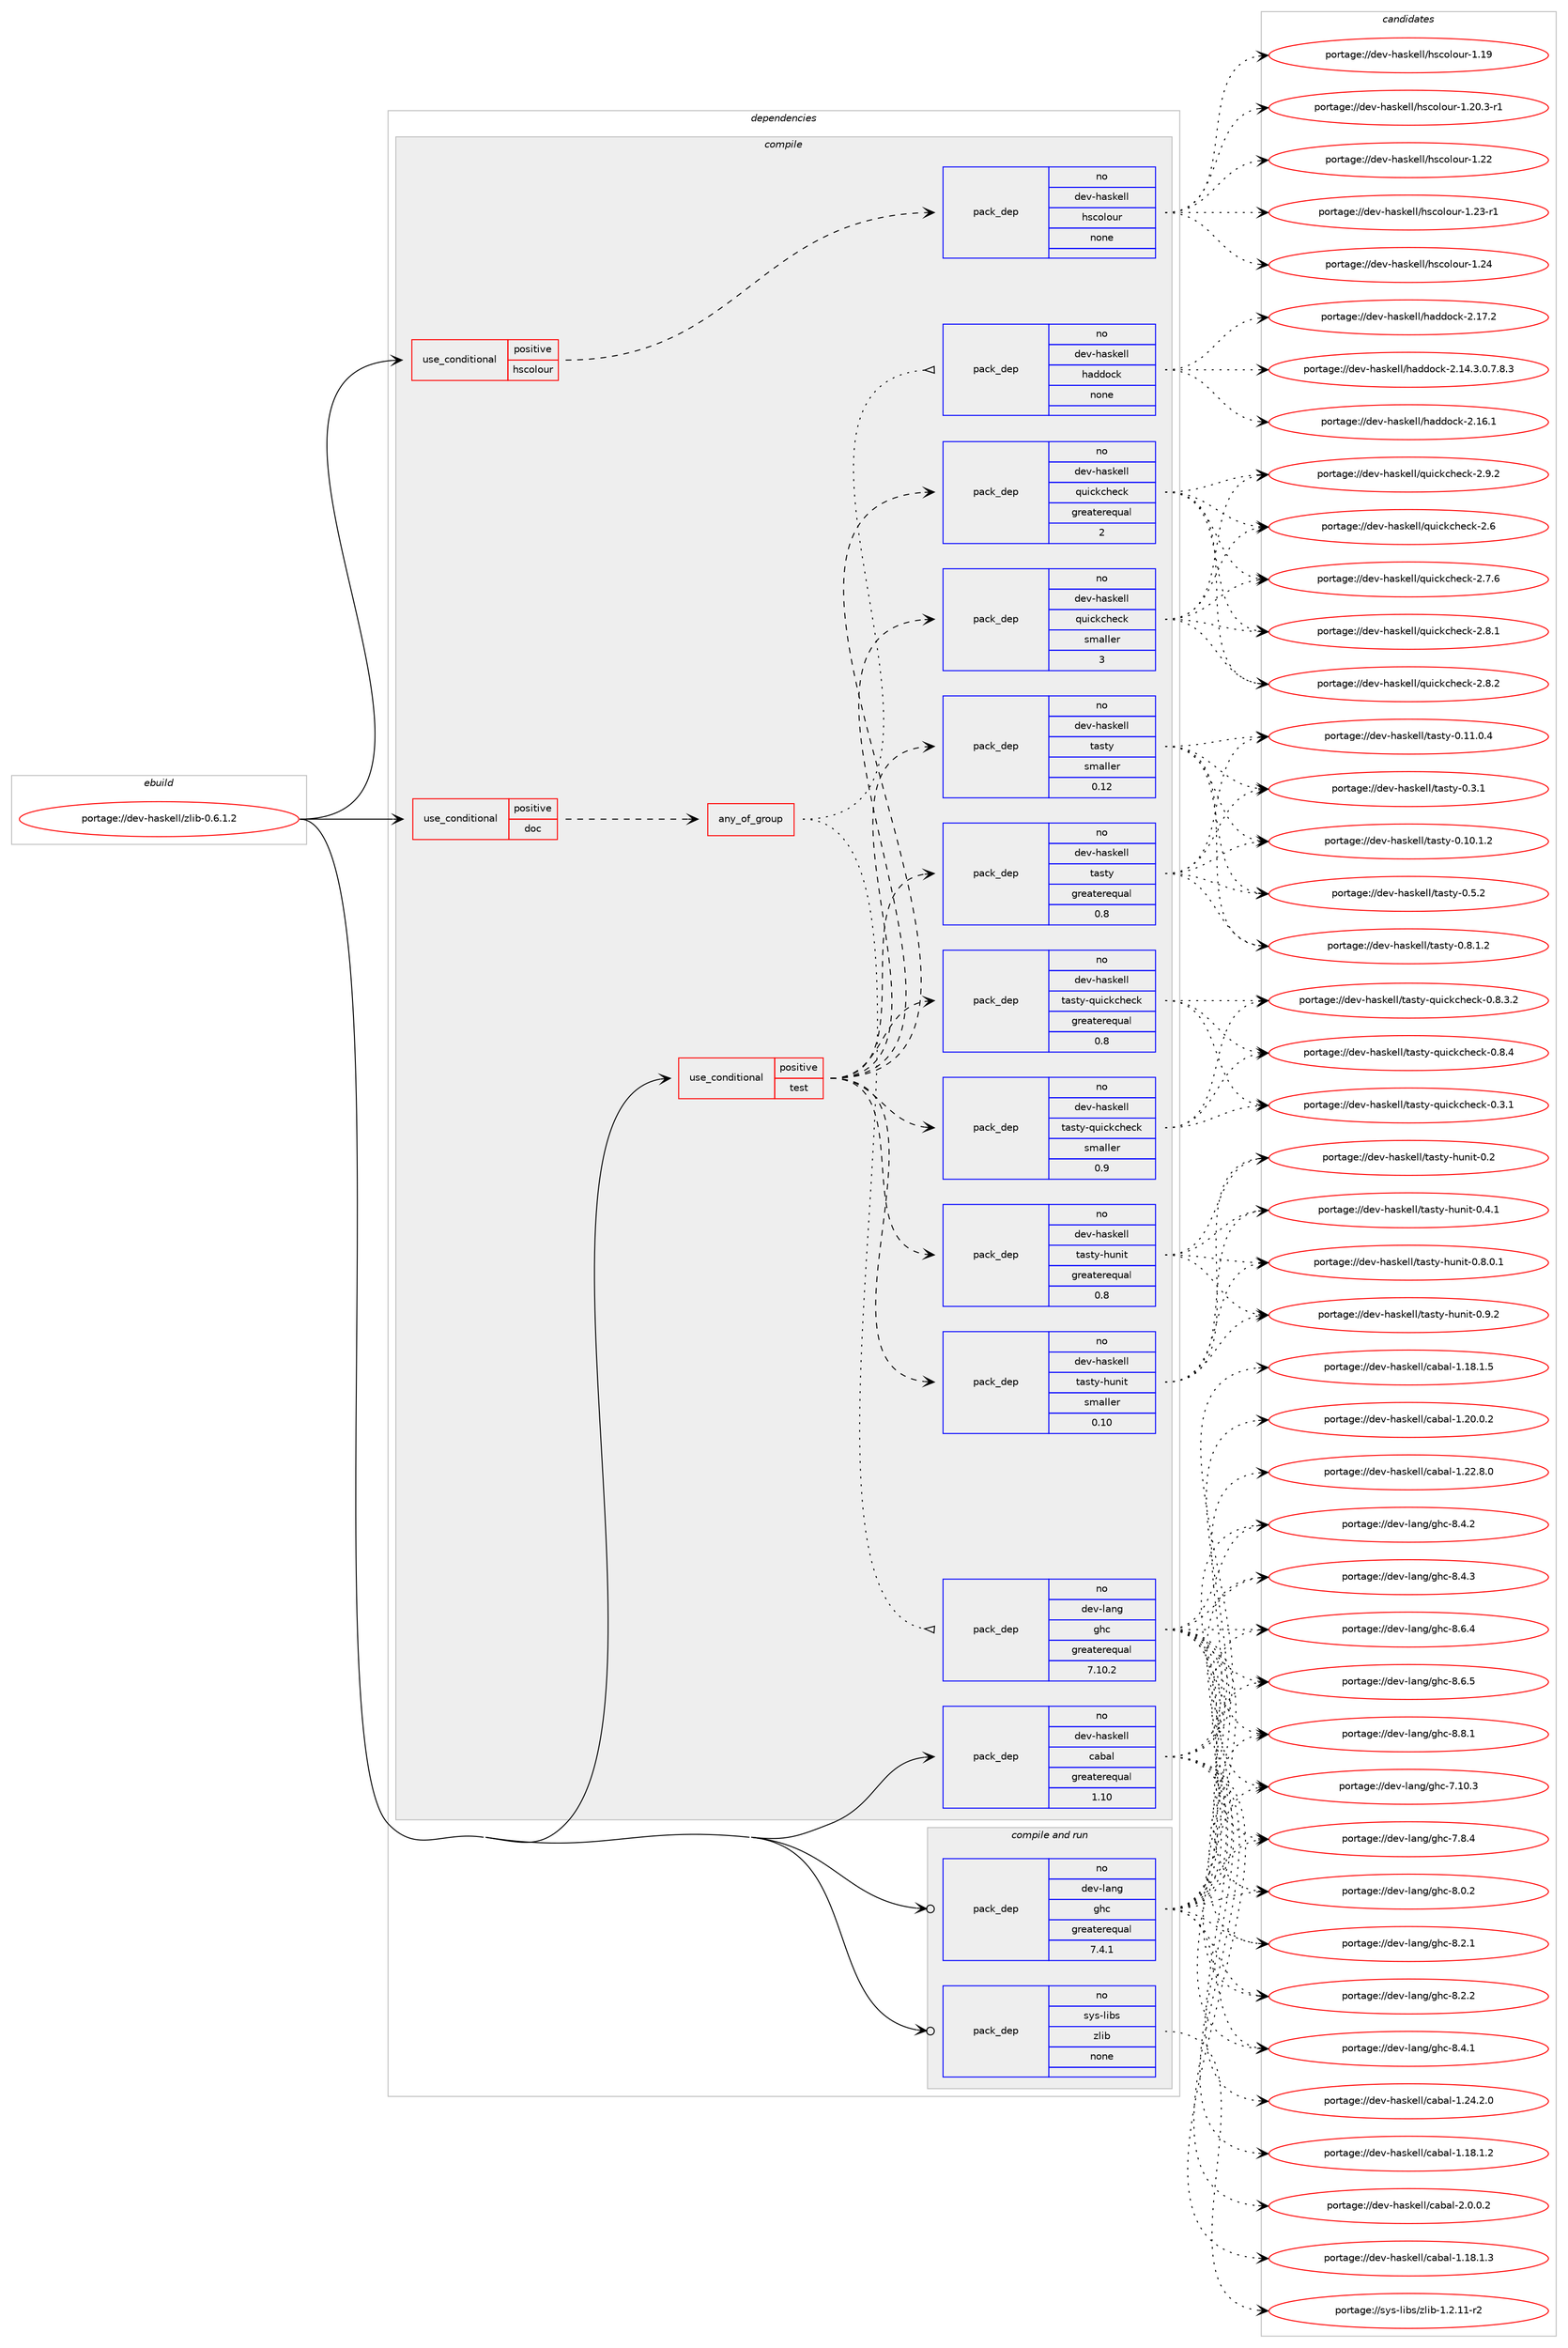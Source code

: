 digraph prolog {

# *************
# Graph options
# *************

newrank=true;
concentrate=true;
compound=true;
graph [rankdir=LR,fontname=Helvetica,fontsize=10,ranksep=1.5];#, ranksep=2.5, nodesep=0.2];
edge  [arrowhead=vee];
node  [fontname=Helvetica,fontsize=10];

# **********
# The ebuild
# **********

subgraph cluster_leftcol {
color=gray;
rank=same;
label=<<i>ebuild</i>>;
id [label="portage://dev-haskell/zlib-0.6.1.2", color=red, width=4, href="../dev-haskell/zlib-0.6.1.2.svg"];
}

# ****************
# The dependencies
# ****************

subgraph cluster_midcol {
color=gray;
label=<<i>dependencies</i>>;
subgraph cluster_compile {
fillcolor="#eeeeee";
style=filled;
label=<<i>compile</i>>;
subgraph cond17890 {
dependency85642 [label=<<TABLE BORDER="0" CELLBORDER="1" CELLSPACING="0" CELLPADDING="4"><TR><TD ROWSPAN="3" CELLPADDING="10">use_conditional</TD></TR><TR><TD>positive</TD></TR><TR><TD>doc</TD></TR></TABLE>>, shape=none, color=red];
subgraph any2649 {
dependency85643 [label=<<TABLE BORDER="0" CELLBORDER="1" CELLSPACING="0" CELLPADDING="4"><TR><TD CELLPADDING="10">any_of_group</TD></TR></TABLE>>, shape=none, color=red];subgraph pack65044 {
dependency85644 [label=<<TABLE BORDER="0" CELLBORDER="1" CELLSPACING="0" CELLPADDING="4" WIDTH="220"><TR><TD ROWSPAN="6" CELLPADDING="30">pack_dep</TD></TR><TR><TD WIDTH="110">no</TD></TR><TR><TD>dev-haskell</TD></TR><TR><TD>haddock</TD></TR><TR><TD>none</TD></TR><TR><TD></TD></TR></TABLE>>, shape=none, color=blue];
}
dependency85643:e -> dependency85644:w [weight=20,style="dotted",arrowhead="oinv"];
subgraph pack65045 {
dependency85645 [label=<<TABLE BORDER="0" CELLBORDER="1" CELLSPACING="0" CELLPADDING="4" WIDTH="220"><TR><TD ROWSPAN="6" CELLPADDING="30">pack_dep</TD></TR><TR><TD WIDTH="110">no</TD></TR><TR><TD>dev-lang</TD></TR><TR><TD>ghc</TD></TR><TR><TD>greaterequal</TD></TR><TR><TD>7.10.2</TD></TR></TABLE>>, shape=none, color=blue];
}
dependency85643:e -> dependency85645:w [weight=20,style="dotted",arrowhead="oinv"];
}
dependency85642:e -> dependency85643:w [weight=20,style="dashed",arrowhead="vee"];
}
id:e -> dependency85642:w [weight=20,style="solid",arrowhead="vee"];
subgraph cond17891 {
dependency85646 [label=<<TABLE BORDER="0" CELLBORDER="1" CELLSPACING="0" CELLPADDING="4"><TR><TD ROWSPAN="3" CELLPADDING="10">use_conditional</TD></TR><TR><TD>positive</TD></TR><TR><TD>hscolour</TD></TR></TABLE>>, shape=none, color=red];
subgraph pack65046 {
dependency85647 [label=<<TABLE BORDER="0" CELLBORDER="1" CELLSPACING="0" CELLPADDING="4" WIDTH="220"><TR><TD ROWSPAN="6" CELLPADDING="30">pack_dep</TD></TR><TR><TD WIDTH="110">no</TD></TR><TR><TD>dev-haskell</TD></TR><TR><TD>hscolour</TD></TR><TR><TD>none</TD></TR><TR><TD></TD></TR></TABLE>>, shape=none, color=blue];
}
dependency85646:e -> dependency85647:w [weight=20,style="dashed",arrowhead="vee"];
}
id:e -> dependency85646:w [weight=20,style="solid",arrowhead="vee"];
subgraph cond17892 {
dependency85648 [label=<<TABLE BORDER="0" CELLBORDER="1" CELLSPACING="0" CELLPADDING="4"><TR><TD ROWSPAN="3" CELLPADDING="10">use_conditional</TD></TR><TR><TD>positive</TD></TR><TR><TD>test</TD></TR></TABLE>>, shape=none, color=red];
subgraph pack65047 {
dependency85649 [label=<<TABLE BORDER="0" CELLBORDER="1" CELLSPACING="0" CELLPADDING="4" WIDTH="220"><TR><TD ROWSPAN="6" CELLPADDING="30">pack_dep</TD></TR><TR><TD WIDTH="110">no</TD></TR><TR><TD>dev-haskell</TD></TR><TR><TD>quickcheck</TD></TR><TR><TD>greaterequal</TD></TR><TR><TD>2</TD></TR></TABLE>>, shape=none, color=blue];
}
dependency85648:e -> dependency85649:w [weight=20,style="dashed",arrowhead="vee"];
subgraph pack65048 {
dependency85650 [label=<<TABLE BORDER="0" CELLBORDER="1" CELLSPACING="0" CELLPADDING="4" WIDTH="220"><TR><TD ROWSPAN="6" CELLPADDING="30">pack_dep</TD></TR><TR><TD WIDTH="110">no</TD></TR><TR><TD>dev-haskell</TD></TR><TR><TD>quickcheck</TD></TR><TR><TD>smaller</TD></TR><TR><TD>3</TD></TR></TABLE>>, shape=none, color=blue];
}
dependency85648:e -> dependency85650:w [weight=20,style="dashed",arrowhead="vee"];
subgraph pack65049 {
dependency85651 [label=<<TABLE BORDER="0" CELLBORDER="1" CELLSPACING="0" CELLPADDING="4" WIDTH="220"><TR><TD ROWSPAN="6" CELLPADDING="30">pack_dep</TD></TR><TR><TD WIDTH="110">no</TD></TR><TR><TD>dev-haskell</TD></TR><TR><TD>tasty</TD></TR><TR><TD>greaterequal</TD></TR><TR><TD>0.8</TD></TR></TABLE>>, shape=none, color=blue];
}
dependency85648:e -> dependency85651:w [weight=20,style="dashed",arrowhead="vee"];
subgraph pack65050 {
dependency85652 [label=<<TABLE BORDER="0" CELLBORDER="1" CELLSPACING="0" CELLPADDING="4" WIDTH="220"><TR><TD ROWSPAN="6" CELLPADDING="30">pack_dep</TD></TR><TR><TD WIDTH="110">no</TD></TR><TR><TD>dev-haskell</TD></TR><TR><TD>tasty</TD></TR><TR><TD>smaller</TD></TR><TR><TD>0.12</TD></TR></TABLE>>, shape=none, color=blue];
}
dependency85648:e -> dependency85652:w [weight=20,style="dashed",arrowhead="vee"];
subgraph pack65051 {
dependency85653 [label=<<TABLE BORDER="0" CELLBORDER="1" CELLSPACING="0" CELLPADDING="4" WIDTH="220"><TR><TD ROWSPAN="6" CELLPADDING="30">pack_dep</TD></TR><TR><TD WIDTH="110">no</TD></TR><TR><TD>dev-haskell</TD></TR><TR><TD>tasty-hunit</TD></TR><TR><TD>greaterequal</TD></TR><TR><TD>0.8</TD></TR></TABLE>>, shape=none, color=blue];
}
dependency85648:e -> dependency85653:w [weight=20,style="dashed",arrowhead="vee"];
subgraph pack65052 {
dependency85654 [label=<<TABLE BORDER="0" CELLBORDER="1" CELLSPACING="0" CELLPADDING="4" WIDTH="220"><TR><TD ROWSPAN="6" CELLPADDING="30">pack_dep</TD></TR><TR><TD WIDTH="110">no</TD></TR><TR><TD>dev-haskell</TD></TR><TR><TD>tasty-hunit</TD></TR><TR><TD>smaller</TD></TR><TR><TD>0.10</TD></TR></TABLE>>, shape=none, color=blue];
}
dependency85648:e -> dependency85654:w [weight=20,style="dashed",arrowhead="vee"];
subgraph pack65053 {
dependency85655 [label=<<TABLE BORDER="0" CELLBORDER="1" CELLSPACING="0" CELLPADDING="4" WIDTH="220"><TR><TD ROWSPAN="6" CELLPADDING="30">pack_dep</TD></TR><TR><TD WIDTH="110">no</TD></TR><TR><TD>dev-haskell</TD></TR><TR><TD>tasty-quickcheck</TD></TR><TR><TD>greaterequal</TD></TR><TR><TD>0.8</TD></TR></TABLE>>, shape=none, color=blue];
}
dependency85648:e -> dependency85655:w [weight=20,style="dashed",arrowhead="vee"];
subgraph pack65054 {
dependency85656 [label=<<TABLE BORDER="0" CELLBORDER="1" CELLSPACING="0" CELLPADDING="4" WIDTH="220"><TR><TD ROWSPAN="6" CELLPADDING="30">pack_dep</TD></TR><TR><TD WIDTH="110">no</TD></TR><TR><TD>dev-haskell</TD></TR><TR><TD>tasty-quickcheck</TD></TR><TR><TD>smaller</TD></TR><TR><TD>0.9</TD></TR></TABLE>>, shape=none, color=blue];
}
dependency85648:e -> dependency85656:w [weight=20,style="dashed",arrowhead="vee"];
}
id:e -> dependency85648:w [weight=20,style="solid",arrowhead="vee"];
subgraph pack65055 {
dependency85657 [label=<<TABLE BORDER="0" CELLBORDER="1" CELLSPACING="0" CELLPADDING="4" WIDTH="220"><TR><TD ROWSPAN="6" CELLPADDING="30">pack_dep</TD></TR><TR><TD WIDTH="110">no</TD></TR><TR><TD>dev-haskell</TD></TR><TR><TD>cabal</TD></TR><TR><TD>greaterequal</TD></TR><TR><TD>1.10</TD></TR></TABLE>>, shape=none, color=blue];
}
id:e -> dependency85657:w [weight=20,style="solid",arrowhead="vee"];
}
subgraph cluster_compileandrun {
fillcolor="#eeeeee";
style=filled;
label=<<i>compile and run</i>>;
subgraph pack65056 {
dependency85658 [label=<<TABLE BORDER="0" CELLBORDER="1" CELLSPACING="0" CELLPADDING="4" WIDTH="220"><TR><TD ROWSPAN="6" CELLPADDING="30">pack_dep</TD></TR><TR><TD WIDTH="110">no</TD></TR><TR><TD>dev-lang</TD></TR><TR><TD>ghc</TD></TR><TR><TD>greaterequal</TD></TR><TR><TD>7.4.1</TD></TR></TABLE>>, shape=none, color=blue];
}
id:e -> dependency85658:w [weight=20,style="solid",arrowhead="odotvee"];
subgraph pack65057 {
dependency85659 [label=<<TABLE BORDER="0" CELLBORDER="1" CELLSPACING="0" CELLPADDING="4" WIDTH="220"><TR><TD ROWSPAN="6" CELLPADDING="30">pack_dep</TD></TR><TR><TD WIDTH="110">no</TD></TR><TR><TD>sys-libs</TD></TR><TR><TD>zlib</TD></TR><TR><TD>none</TD></TR><TR><TD></TD></TR></TABLE>>, shape=none, color=blue];
}
id:e -> dependency85659:w [weight=20,style="solid",arrowhead="odotvee"];
}
subgraph cluster_run {
fillcolor="#eeeeee";
style=filled;
label=<<i>run</i>>;
}
}

# **************
# The candidates
# **************

subgraph cluster_choices {
rank=same;
color=gray;
label=<<i>candidates</i>>;

subgraph choice65044 {
color=black;
nodesep=1;
choiceportage1001011184510497115107101108108471049710010011199107455046495246514648465546564651 [label="portage://dev-haskell/haddock-2.14.3.0.7.8.3", color=red, width=4,href="../dev-haskell/haddock-2.14.3.0.7.8.3.svg"];
choiceportage100101118451049711510710110810847104971001001119910745504649544649 [label="portage://dev-haskell/haddock-2.16.1", color=red, width=4,href="../dev-haskell/haddock-2.16.1.svg"];
choiceportage100101118451049711510710110810847104971001001119910745504649554650 [label="portage://dev-haskell/haddock-2.17.2", color=red, width=4,href="../dev-haskell/haddock-2.17.2.svg"];
dependency85644:e -> choiceportage1001011184510497115107101108108471049710010011199107455046495246514648465546564651:w [style=dotted,weight="100"];
dependency85644:e -> choiceportage100101118451049711510710110810847104971001001119910745504649544649:w [style=dotted,weight="100"];
dependency85644:e -> choiceportage100101118451049711510710110810847104971001001119910745504649554650:w [style=dotted,weight="100"];
}
subgraph choice65045 {
color=black;
nodesep=1;
choiceportage1001011184510897110103471031049945554649484651 [label="portage://dev-lang/ghc-7.10.3", color=red, width=4,href="../dev-lang/ghc-7.10.3.svg"];
choiceportage10010111845108971101034710310499455546564652 [label="portage://dev-lang/ghc-7.8.4", color=red, width=4,href="../dev-lang/ghc-7.8.4.svg"];
choiceportage10010111845108971101034710310499455646484650 [label="portage://dev-lang/ghc-8.0.2", color=red, width=4,href="../dev-lang/ghc-8.0.2.svg"];
choiceportage10010111845108971101034710310499455646504649 [label="portage://dev-lang/ghc-8.2.1", color=red, width=4,href="../dev-lang/ghc-8.2.1.svg"];
choiceportage10010111845108971101034710310499455646504650 [label="portage://dev-lang/ghc-8.2.2", color=red, width=4,href="../dev-lang/ghc-8.2.2.svg"];
choiceportage10010111845108971101034710310499455646524649 [label="portage://dev-lang/ghc-8.4.1", color=red, width=4,href="../dev-lang/ghc-8.4.1.svg"];
choiceportage10010111845108971101034710310499455646524650 [label="portage://dev-lang/ghc-8.4.2", color=red, width=4,href="../dev-lang/ghc-8.4.2.svg"];
choiceportage10010111845108971101034710310499455646524651 [label="portage://dev-lang/ghc-8.4.3", color=red, width=4,href="../dev-lang/ghc-8.4.3.svg"];
choiceportage10010111845108971101034710310499455646544652 [label="portage://dev-lang/ghc-8.6.4", color=red, width=4,href="../dev-lang/ghc-8.6.4.svg"];
choiceportage10010111845108971101034710310499455646544653 [label="portage://dev-lang/ghc-8.6.5", color=red, width=4,href="../dev-lang/ghc-8.6.5.svg"];
choiceportage10010111845108971101034710310499455646564649 [label="portage://dev-lang/ghc-8.8.1", color=red, width=4,href="../dev-lang/ghc-8.8.1.svg"];
dependency85645:e -> choiceportage1001011184510897110103471031049945554649484651:w [style=dotted,weight="100"];
dependency85645:e -> choiceportage10010111845108971101034710310499455546564652:w [style=dotted,weight="100"];
dependency85645:e -> choiceportage10010111845108971101034710310499455646484650:w [style=dotted,weight="100"];
dependency85645:e -> choiceportage10010111845108971101034710310499455646504649:w [style=dotted,weight="100"];
dependency85645:e -> choiceportage10010111845108971101034710310499455646504650:w [style=dotted,weight="100"];
dependency85645:e -> choiceportage10010111845108971101034710310499455646524649:w [style=dotted,weight="100"];
dependency85645:e -> choiceportage10010111845108971101034710310499455646524650:w [style=dotted,weight="100"];
dependency85645:e -> choiceportage10010111845108971101034710310499455646524651:w [style=dotted,weight="100"];
dependency85645:e -> choiceportage10010111845108971101034710310499455646544652:w [style=dotted,weight="100"];
dependency85645:e -> choiceportage10010111845108971101034710310499455646544653:w [style=dotted,weight="100"];
dependency85645:e -> choiceportage10010111845108971101034710310499455646564649:w [style=dotted,weight="100"];
}
subgraph choice65046 {
color=black;
nodesep=1;
choiceportage100101118451049711510710110810847104115991111081111171144549464957 [label="portage://dev-haskell/hscolour-1.19", color=red, width=4,href="../dev-haskell/hscolour-1.19.svg"];
choiceportage10010111845104971151071011081084710411599111108111117114454946504846514511449 [label="portage://dev-haskell/hscolour-1.20.3-r1", color=red, width=4,href="../dev-haskell/hscolour-1.20.3-r1.svg"];
choiceportage100101118451049711510710110810847104115991111081111171144549465050 [label="portage://dev-haskell/hscolour-1.22", color=red, width=4,href="../dev-haskell/hscolour-1.22.svg"];
choiceportage1001011184510497115107101108108471041159911110811111711445494650514511449 [label="portage://dev-haskell/hscolour-1.23-r1", color=red, width=4,href="../dev-haskell/hscolour-1.23-r1.svg"];
choiceportage100101118451049711510710110810847104115991111081111171144549465052 [label="portage://dev-haskell/hscolour-1.24", color=red, width=4,href="../dev-haskell/hscolour-1.24.svg"];
dependency85647:e -> choiceportage100101118451049711510710110810847104115991111081111171144549464957:w [style=dotted,weight="100"];
dependency85647:e -> choiceportage10010111845104971151071011081084710411599111108111117114454946504846514511449:w [style=dotted,weight="100"];
dependency85647:e -> choiceportage100101118451049711510710110810847104115991111081111171144549465050:w [style=dotted,weight="100"];
dependency85647:e -> choiceportage1001011184510497115107101108108471041159911110811111711445494650514511449:w [style=dotted,weight="100"];
dependency85647:e -> choiceportage100101118451049711510710110810847104115991111081111171144549465052:w [style=dotted,weight="100"];
}
subgraph choice65047 {
color=black;
nodesep=1;
choiceportage10010111845104971151071011081084711311710599107991041019910745504654 [label="portage://dev-haskell/quickcheck-2.6", color=red, width=4,href="../dev-haskell/quickcheck-2.6.svg"];
choiceportage100101118451049711510710110810847113117105991079910410199107455046554654 [label="portage://dev-haskell/quickcheck-2.7.6", color=red, width=4,href="../dev-haskell/quickcheck-2.7.6.svg"];
choiceportage100101118451049711510710110810847113117105991079910410199107455046564649 [label="portage://dev-haskell/quickcheck-2.8.1", color=red, width=4,href="../dev-haskell/quickcheck-2.8.1.svg"];
choiceportage100101118451049711510710110810847113117105991079910410199107455046564650 [label="portage://dev-haskell/quickcheck-2.8.2", color=red, width=4,href="../dev-haskell/quickcheck-2.8.2.svg"];
choiceportage100101118451049711510710110810847113117105991079910410199107455046574650 [label="portage://dev-haskell/quickcheck-2.9.2", color=red, width=4,href="../dev-haskell/quickcheck-2.9.2.svg"];
dependency85649:e -> choiceportage10010111845104971151071011081084711311710599107991041019910745504654:w [style=dotted,weight="100"];
dependency85649:e -> choiceportage100101118451049711510710110810847113117105991079910410199107455046554654:w [style=dotted,weight="100"];
dependency85649:e -> choiceportage100101118451049711510710110810847113117105991079910410199107455046564649:w [style=dotted,weight="100"];
dependency85649:e -> choiceportage100101118451049711510710110810847113117105991079910410199107455046564650:w [style=dotted,weight="100"];
dependency85649:e -> choiceportage100101118451049711510710110810847113117105991079910410199107455046574650:w [style=dotted,weight="100"];
}
subgraph choice65048 {
color=black;
nodesep=1;
choiceportage10010111845104971151071011081084711311710599107991041019910745504654 [label="portage://dev-haskell/quickcheck-2.6", color=red, width=4,href="../dev-haskell/quickcheck-2.6.svg"];
choiceportage100101118451049711510710110810847113117105991079910410199107455046554654 [label="portage://dev-haskell/quickcheck-2.7.6", color=red, width=4,href="../dev-haskell/quickcheck-2.7.6.svg"];
choiceportage100101118451049711510710110810847113117105991079910410199107455046564649 [label="portage://dev-haskell/quickcheck-2.8.1", color=red, width=4,href="../dev-haskell/quickcheck-2.8.1.svg"];
choiceportage100101118451049711510710110810847113117105991079910410199107455046564650 [label="portage://dev-haskell/quickcheck-2.8.2", color=red, width=4,href="../dev-haskell/quickcheck-2.8.2.svg"];
choiceportage100101118451049711510710110810847113117105991079910410199107455046574650 [label="portage://dev-haskell/quickcheck-2.9.2", color=red, width=4,href="../dev-haskell/quickcheck-2.9.2.svg"];
dependency85650:e -> choiceportage10010111845104971151071011081084711311710599107991041019910745504654:w [style=dotted,weight="100"];
dependency85650:e -> choiceportage100101118451049711510710110810847113117105991079910410199107455046554654:w [style=dotted,weight="100"];
dependency85650:e -> choiceportage100101118451049711510710110810847113117105991079910410199107455046564649:w [style=dotted,weight="100"];
dependency85650:e -> choiceportage100101118451049711510710110810847113117105991079910410199107455046564650:w [style=dotted,weight="100"];
dependency85650:e -> choiceportage100101118451049711510710110810847113117105991079910410199107455046574650:w [style=dotted,weight="100"];
}
subgraph choice65049 {
color=black;
nodesep=1;
choiceportage10010111845104971151071011081084711697115116121454846494846494650 [label="portage://dev-haskell/tasty-0.10.1.2", color=red, width=4,href="../dev-haskell/tasty-0.10.1.2.svg"];
choiceportage10010111845104971151071011081084711697115116121454846494946484652 [label="portage://dev-haskell/tasty-0.11.0.4", color=red, width=4,href="../dev-haskell/tasty-0.11.0.4.svg"];
choiceportage10010111845104971151071011081084711697115116121454846514649 [label="portage://dev-haskell/tasty-0.3.1", color=red, width=4,href="../dev-haskell/tasty-0.3.1.svg"];
choiceportage10010111845104971151071011081084711697115116121454846534650 [label="portage://dev-haskell/tasty-0.5.2", color=red, width=4,href="../dev-haskell/tasty-0.5.2.svg"];
choiceportage100101118451049711510710110810847116971151161214548465646494650 [label="portage://dev-haskell/tasty-0.8.1.2", color=red, width=4,href="../dev-haskell/tasty-0.8.1.2.svg"];
dependency85651:e -> choiceportage10010111845104971151071011081084711697115116121454846494846494650:w [style=dotted,weight="100"];
dependency85651:e -> choiceportage10010111845104971151071011081084711697115116121454846494946484652:w [style=dotted,weight="100"];
dependency85651:e -> choiceportage10010111845104971151071011081084711697115116121454846514649:w [style=dotted,weight="100"];
dependency85651:e -> choiceportage10010111845104971151071011081084711697115116121454846534650:w [style=dotted,weight="100"];
dependency85651:e -> choiceportage100101118451049711510710110810847116971151161214548465646494650:w [style=dotted,weight="100"];
}
subgraph choice65050 {
color=black;
nodesep=1;
choiceportage10010111845104971151071011081084711697115116121454846494846494650 [label="portage://dev-haskell/tasty-0.10.1.2", color=red, width=4,href="../dev-haskell/tasty-0.10.1.2.svg"];
choiceportage10010111845104971151071011081084711697115116121454846494946484652 [label="portage://dev-haskell/tasty-0.11.0.4", color=red, width=4,href="../dev-haskell/tasty-0.11.0.4.svg"];
choiceportage10010111845104971151071011081084711697115116121454846514649 [label="portage://dev-haskell/tasty-0.3.1", color=red, width=4,href="../dev-haskell/tasty-0.3.1.svg"];
choiceportage10010111845104971151071011081084711697115116121454846534650 [label="portage://dev-haskell/tasty-0.5.2", color=red, width=4,href="../dev-haskell/tasty-0.5.2.svg"];
choiceportage100101118451049711510710110810847116971151161214548465646494650 [label="portage://dev-haskell/tasty-0.8.1.2", color=red, width=4,href="../dev-haskell/tasty-0.8.1.2.svg"];
dependency85652:e -> choiceportage10010111845104971151071011081084711697115116121454846494846494650:w [style=dotted,weight="100"];
dependency85652:e -> choiceportage10010111845104971151071011081084711697115116121454846494946484652:w [style=dotted,weight="100"];
dependency85652:e -> choiceportage10010111845104971151071011081084711697115116121454846514649:w [style=dotted,weight="100"];
dependency85652:e -> choiceportage10010111845104971151071011081084711697115116121454846534650:w [style=dotted,weight="100"];
dependency85652:e -> choiceportage100101118451049711510710110810847116971151161214548465646494650:w [style=dotted,weight="100"];
}
subgraph choice65051 {
color=black;
nodesep=1;
choiceportage100101118451049711510710110810847116971151161214510411711010511645484650 [label="portage://dev-haskell/tasty-hunit-0.2", color=red, width=4,href="../dev-haskell/tasty-hunit-0.2.svg"];
choiceportage1001011184510497115107101108108471169711511612145104117110105116454846524649 [label="portage://dev-haskell/tasty-hunit-0.4.1", color=red, width=4,href="../dev-haskell/tasty-hunit-0.4.1.svg"];
choiceportage10010111845104971151071011081084711697115116121451041171101051164548465646484649 [label="portage://dev-haskell/tasty-hunit-0.8.0.1", color=red, width=4,href="../dev-haskell/tasty-hunit-0.8.0.1.svg"];
choiceportage1001011184510497115107101108108471169711511612145104117110105116454846574650 [label="portage://dev-haskell/tasty-hunit-0.9.2", color=red, width=4,href="../dev-haskell/tasty-hunit-0.9.2.svg"];
dependency85653:e -> choiceportage100101118451049711510710110810847116971151161214510411711010511645484650:w [style=dotted,weight="100"];
dependency85653:e -> choiceportage1001011184510497115107101108108471169711511612145104117110105116454846524649:w [style=dotted,weight="100"];
dependency85653:e -> choiceportage10010111845104971151071011081084711697115116121451041171101051164548465646484649:w [style=dotted,weight="100"];
dependency85653:e -> choiceportage1001011184510497115107101108108471169711511612145104117110105116454846574650:w [style=dotted,weight="100"];
}
subgraph choice65052 {
color=black;
nodesep=1;
choiceportage100101118451049711510710110810847116971151161214510411711010511645484650 [label="portage://dev-haskell/tasty-hunit-0.2", color=red, width=4,href="../dev-haskell/tasty-hunit-0.2.svg"];
choiceportage1001011184510497115107101108108471169711511612145104117110105116454846524649 [label="portage://dev-haskell/tasty-hunit-0.4.1", color=red, width=4,href="../dev-haskell/tasty-hunit-0.4.1.svg"];
choiceportage10010111845104971151071011081084711697115116121451041171101051164548465646484649 [label="portage://dev-haskell/tasty-hunit-0.8.0.1", color=red, width=4,href="../dev-haskell/tasty-hunit-0.8.0.1.svg"];
choiceportage1001011184510497115107101108108471169711511612145104117110105116454846574650 [label="portage://dev-haskell/tasty-hunit-0.9.2", color=red, width=4,href="../dev-haskell/tasty-hunit-0.9.2.svg"];
dependency85654:e -> choiceportage100101118451049711510710110810847116971151161214510411711010511645484650:w [style=dotted,weight="100"];
dependency85654:e -> choiceportage1001011184510497115107101108108471169711511612145104117110105116454846524649:w [style=dotted,weight="100"];
dependency85654:e -> choiceportage10010111845104971151071011081084711697115116121451041171101051164548465646484649:w [style=dotted,weight="100"];
dependency85654:e -> choiceportage1001011184510497115107101108108471169711511612145104117110105116454846574650:w [style=dotted,weight="100"];
}
subgraph choice65053 {
color=black;
nodesep=1;
choiceportage1001011184510497115107101108108471169711511612145113117105991079910410199107454846514649 [label="portage://dev-haskell/tasty-quickcheck-0.3.1", color=red, width=4,href="../dev-haskell/tasty-quickcheck-0.3.1.svg"];
choiceportage10010111845104971151071011081084711697115116121451131171059910799104101991074548465646514650 [label="portage://dev-haskell/tasty-quickcheck-0.8.3.2", color=red, width=4,href="../dev-haskell/tasty-quickcheck-0.8.3.2.svg"];
choiceportage1001011184510497115107101108108471169711511612145113117105991079910410199107454846564652 [label="portage://dev-haskell/tasty-quickcheck-0.8.4", color=red, width=4,href="../dev-haskell/tasty-quickcheck-0.8.4.svg"];
dependency85655:e -> choiceportage1001011184510497115107101108108471169711511612145113117105991079910410199107454846514649:w [style=dotted,weight="100"];
dependency85655:e -> choiceportage10010111845104971151071011081084711697115116121451131171059910799104101991074548465646514650:w [style=dotted,weight="100"];
dependency85655:e -> choiceportage1001011184510497115107101108108471169711511612145113117105991079910410199107454846564652:w [style=dotted,weight="100"];
}
subgraph choice65054 {
color=black;
nodesep=1;
choiceportage1001011184510497115107101108108471169711511612145113117105991079910410199107454846514649 [label="portage://dev-haskell/tasty-quickcheck-0.3.1", color=red, width=4,href="../dev-haskell/tasty-quickcheck-0.3.1.svg"];
choiceportage10010111845104971151071011081084711697115116121451131171059910799104101991074548465646514650 [label="portage://dev-haskell/tasty-quickcheck-0.8.3.2", color=red, width=4,href="../dev-haskell/tasty-quickcheck-0.8.3.2.svg"];
choiceportage1001011184510497115107101108108471169711511612145113117105991079910410199107454846564652 [label="portage://dev-haskell/tasty-quickcheck-0.8.4", color=red, width=4,href="../dev-haskell/tasty-quickcheck-0.8.4.svg"];
dependency85656:e -> choiceportage1001011184510497115107101108108471169711511612145113117105991079910410199107454846514649:w [style=dotted,weight="100"];
dependency85656:e -> choiceportage10010111845104971151071011081084711697115116121451131171059910799104101991074548465646514650:w [style=dotted,weight="100"];
dependency85656:e -> choiceportage1001011184510497115107101108108471169711511612145113117105991079910410199107454846564652:w [style=dotted,weight="100"];
}
subgraph choice65055 {
color=black;
nodesep=1;
choiceportage10010111845104971151071011081084799979897108454946495646494650 [label="portage://dev-haskell/cabal-1.18.1.2", color=red, width=4,href="../dev-haskell/cabal-1.18.1.2.svg"];
choiceportage10010111845104971151071011081084799979897108454946495646494651 [label="portage://dev-haskell/cabal-1.18.1.3", color=red, width=4,href="../dev-haskell/cabal-1.18.1.3.svg"];
choiceportage10010111845104971151071011081084799979897108454946495646494653 [label="portage://dev-haskell/cabal-1.18.1.5", color=red, width=4,href="../dev-haskell/cabal-1.18.1.5.svg"];
choiceportage10010111845104971151071011081084799979897108454946504846484650 [label="portage://dev-haskell/cabal-1.20.0.2", color=red, width=4,href="../dev-haskell/cabal-1.20.0.2.svg"];
choiceportage10010111845104971151071011081084799979897108454946505046564648 [label="portage://dev-haskell/cabal-1.22.8.0", color=red, width=4,href="../dev-haskell/cabal-1.22.8.0.svg"];
choiceportage10010111845104971151071011081084799979897108454946505246504648 [label="portage://dev-haskell/cabal-1.24.2.0", color=red, width=4,href="../dev-haskell/cabal-1.24.2.0.svg"];
choiceportage100101118451049711510710110810847999798971084550464846484650 [label="portage://dev-haskell/cabal-2.0.0.2", color=red, width=4,href="../dev-haskell/cabal-2.0.0.2.svg"];
dependency85657:e -> choiceportage10010111845104971151071011081084799979897108454946495646494650:w [style=dotted,weight="100"];
dependency85657:e -> choiceportage10010111845104971151071011081084799979897108454946495646494651:w [style=dotted,weight="100"];
dependency85657:e -> choiceportage10010111845104971151071011081084799979897108454946495646494653:w [style=dotted,weight="100"];
dependency85657:e -> choiceportage10010111845104971151071011081084799979897108454946504846484650:w [style=dotted,weight="100"];
dependency85657:e -> choiceportage10010111845104971151071011081084799979897108454946505046564648:w [style=dotted,weight="100"];
dependency85657:e -> choiceportage10010111845104971151071011081084799979897108454946505246504648:w [style=dotted,weight="100"];
dependency85657:e -> choiceportage100101118451049711510710110810847999798971084550464846484650:w [style=dotted,weight="100"];
}
subgraph choice65056 {
color=black;
nodesep=1;
choiceportage1001011184510897110103471031049945554649484651 [label="portage://dev-lang/ghc-7.10.3", color=red, width=4,href="../dev-lang/ghc-7.10.3.svg"];
choiceportage10010111845108971101034710310499455546564652 [label="portage://dev-lang/ghc-7.8.4", color=red, width=4,href="../dev-lang/ghc-7.8.4.svg"];
choiceportage10010111845108971101034710310499455646484650 [label="portage://dev-lang/ghc-8.0.2", color=red, width=4,href="../dev-lang/ghc-8.0.2.svg"];
choiceportage10010111845108971101034710310499455646504649 [label="portage://dev-lang/ghc-8.2.1", color=red, width=4,href="../dev-lang/ghc-8.2.1.svg"];
choiceportage10010111845108971101034710310499455646504650 [label="portage://dev-lang/ghc-8.2.2", color=red, width=4,href="../dev-lang/ghc-8.2.2.svg"];
choiceportage10010111845108971101034710310499455646524649 [label="portage://dev-lang/ghc-8.4.1", color=red, width=4,href="../dev-lang/ghc-8.4.1.svg"];
choiceportage10010111845108971101034710310499455646524650 [label="portage://dev-lang/ghc-8.4.2", color=red, width=4,href="../dev-lang/ghc-8.4.2.svg"];
choiceportage10010111845108971101034710310499455646524651 [label="portage://dev-lang/ghc-8.4.3", color=red, width=4,href="../dev-lang/ghc-8.4.3.svg"];
choiceportage10010111845108971101034710310499455646544652 [label="portage://dev-lang/ghc-8.6.4", color=red, width=4,href="../dev-lang/ghc-8.6.4.svg"];
choiceportage10010111845108971101034710310499455646544653 [label="portage://dev-lang/ghc-8.6.5", color=red, width=4,href="../dev-lang/ghc-8.6.5.svg"];
choiceportage10010111845108971101034710310499455646564649 [label="portage://dev-lang/ghc-8.8.1", color=red, width=4,href="../dev-lang/ghc-8.8.1.svg"];
dependency85658:e -> choiceportage1001011184510897110103471031049945554649484651:w [style=dotted,weight="100"];
dependency85658:e -> choiceportage10010111845108971101034710310499455546564652:w [style=dotted,weight="100"];
dependency85658:e -> choiceportage10010111845108971101034710310499455646484650:w [style=dotted,weight="100"];
dependency85658:e -> choiceportage10010111845108971101034710310499455646504649:w [style=dotted,weight="100"];
dependency85658:e -> choiceportage10010111845108971101034710310499455646504650:w [style=dotted,weight="100"];
dependency85658:e -> choiceportage10010111845108971101034710310499455646524649:w [style=dotted,weight="100"];
dependency85658:e -> choiceportage10010111845108971101034710310499455646524650:w [style=dotted,weight="100"];
dependency85658:e -> choiceportage10010111845108971101034710310499455646524651:w [style=dotted,weight="100"];
dependency85658:e -> choiceportage10010111845108971101034710310499455646544652:w [style=dotted,weight="100"];
dependency85658:e -> choiceportage10010111845108971101034710310499455646544653:w [style=dotted,weight="100"];
dependency85658:e -> choiceportage10010111845108971101034710310499455646564649:w [style=dotted,weight="100"];
}
subgraph choice65057 {
color=black;
nodesep=1;
choiceportage11512111545108105981154712210810598454946504649494511450 [label="portage://sys-libs/zlib-1.2.11-r2", color=red, width=4,href="../sys-libs/zlib-1.2.11-r2.svg"];
dependency85659:e -> choiceportage11512111545108105981154712210810598454946504649494511450:w [style=dotted,weight="100"];
}
}

}
